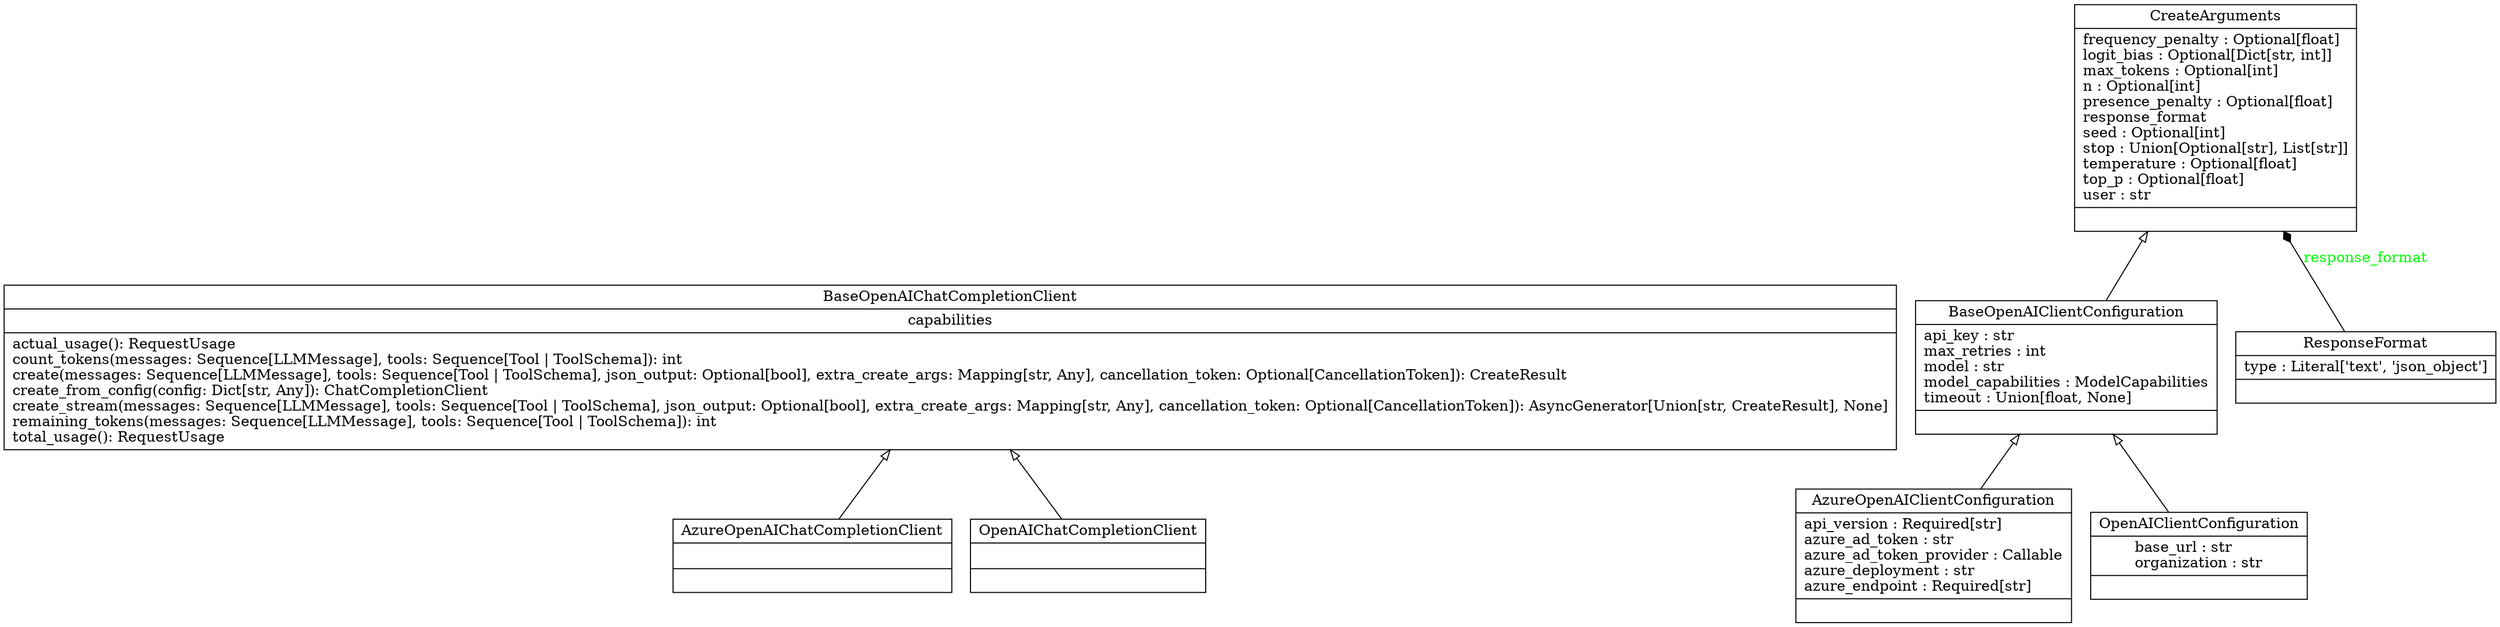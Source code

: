 digraph "classes_autogen_ext" {
rankdir=BT
charset="utf-8"
"autogen_ext.models.openai._openai_client.AzureOpenAIChatCompletionClient" [color="black", fontcolor="black", label=<{AzureOpenAIChatCompletionClient|<br ALIGN="LEFT"/>|}>, shape="record", style="solid"];
"autogen_ext.models.openai.config.AzureOpenAIClientConfiguration" [color="black", fontcolor="black", label=<{AzureOpenAIClientConfiguration|api_version : Required[str]<br ALIGN="LEFT"/>azure_ad_token : str<br ALIGN="LEFT"/>azure_ad_token_provider : Callable<br ALIGN="LEFT"/>azure_deployment : str<br ALIGN="LEFT"/>azure_endpoint : Required[str]<br ALIGN="LEFT"/>|}>, shape="record", style="solid"];
"autogen_ext.models.openai._openai_client.BaseOpenAIChatCompletionClient" [color="black", fontcolor="black", label=<{BaseOpenAIChatCompletionClient|capabilities<br ALIGN="LEFT"/>|actual_usage(): RequestUsage<br ALIGN="LEFT"/>count_tokens(messages: Sequence[LLMMessage], tools: Sequence[Tool \| ToolSchema]): int<br ALIGN="LEFT"/>create(messages: Sequence[LLMMessage], tools: Sequence[Tool \| ToolSchema], json_output: Optional[bool], extra_create_args: Mapping[str, Any], cancellation_token: Optional[CancellationToken]): CreateResult<br ALIGN="LEFT"/>create_from_config(config: Dict[str, Any]): ChatCompletionClient<br ALIGN="LEFT"/>create_stream(messages: Sequence[LLMMessage], tools: Sequence[Tool \| ToolSchema], json_output: Optional[bool], extra_create_args: Mapping[str, Any], cancellation_token: Optional[CancellationToken]): AsyncGenerator[Union[str, CreateResult], None]<br ALIGN="LEFT"/>remaining_tokens(messages: Sequence[LLMMessage], tools: Sequence[Tool \| ToolSchema]): int<br ALIGN="LEFT"/>total_usage(): RequestUsage<br ALIGN="LEFT"/>}>, shape="record", style="solid"];
"autogen_ext.models.openai.config.BaseOpenAIClientConfiguration" [color="black", fontcolor="black", label=<{BaseOpenAIClientConfiguration|api_key : str<br ALIGN="LEFT"/>max_retries : int<br ALIGN="LEFT"/>model : str<br ALIGN="LEFT"/>model_capabilities : ModelCapabilities<br ALIGN="LEFT"/>timeout : Union[float, None]<br ALIGN="LEFT"/>|}>, shape="record", style="solid"];
"autogen_ext.models.openai.config.CreateArguments" [color="black", fontcolor="black", label=<{CreateArguments|frequency_penalty : Optional[float]<br ALIGN="LEFT"/>logit_bias : Optional[Dict[str, int]]<br ALIGN="LEFT"/>max_tokens : Optional[int]<br ALIGN="LEFT"/>n : Optional[int]<br ALIGN="LEFT"/>presence_penalty : Optional[float]<br ALIGN="LEFT"/>response_format<br ALIGN="LEFT"/>seed : Optional[int]<br ALIGN="LEFT"/>stop : Union[Optional[str], List[str]]<br ALIGN="LEFT"/>temperature : Optional[float]<br ALIGN="LEFT"/>top_p : Optional[float]<br ALIGN="LEFT"/>user : str<br ALIGN="LEFT"/>|}>, shape="record", style="solid"];
"autogen_ext.models.openai._openai_client.OpenAIChatCompletionClient" [color="black", fontcolor="black", label=<{OpenAIChatCompletionClient|<br ALIGN="LEFT"/>|}>, shape="record", style="solid"];
"autogen_ext.models.openai.config.OpenAIClientConfiguration" [color="black", fontcolor="black", label=<{OpenAIClientConfiguration|base_url : str<br ALIGN="LEFT"/>organization : str<br ALIGN="LEFT"/>|}>, shape="record", style="solid"];
"autogen_ext.models.openai.config.ResponseFormat" [color="black", fontcolor="black", label=<{ResponseFormat|type : Literal['text', 'json_object']<br ALIGN="LEFT"/>|}>, shape="record", style="solid"];
"autogen_ext.models.openai._openai_client.AzureOpenAIChatCompletionClient" -> "autogen_ext.models.openai._openai_client.BaseOpenAIChatCompletionClient" [arrowhead="empty", arrowtail="none"];
"autogen_ext.models.openai._openai_client.OpenAIChatCompletionClient" -> "autogen_ext.models.openai._openai_client.BaseOpenAIChatCompletionClient" [arrowhead="empty", arrowtail="none"];
"autogen_ext.models.openai.config.AzureOpenAIClientConfiguration" -> "autogen_ext.models.openai.config.BaseOpenAIClientConfiguration" [arrowhead="empty", arrowtail="none"];
"autogen_ext.models.openai.config.BaseOpenAIClientConfiguration" -> "autogen_ext.models.openai.config.CreateArguments" [arrowhead="empty", arrowtail="none"];
"autogen_ext.models.openai.config.OpenAIClientConfiguration" -> "autogen_ext.models.openai.config.BaseOpenAIClientConfiguration" [arrowhead="empty", arrowtail="none"];
"autogen_ext.models.openai.config.ResponseFormat" -> "autogen_ext.models.openai.config.CreateArguments" [arrowhead="diamond", arrowtail="none", fontcolor="green", label="response_format", style="solid"];
}
